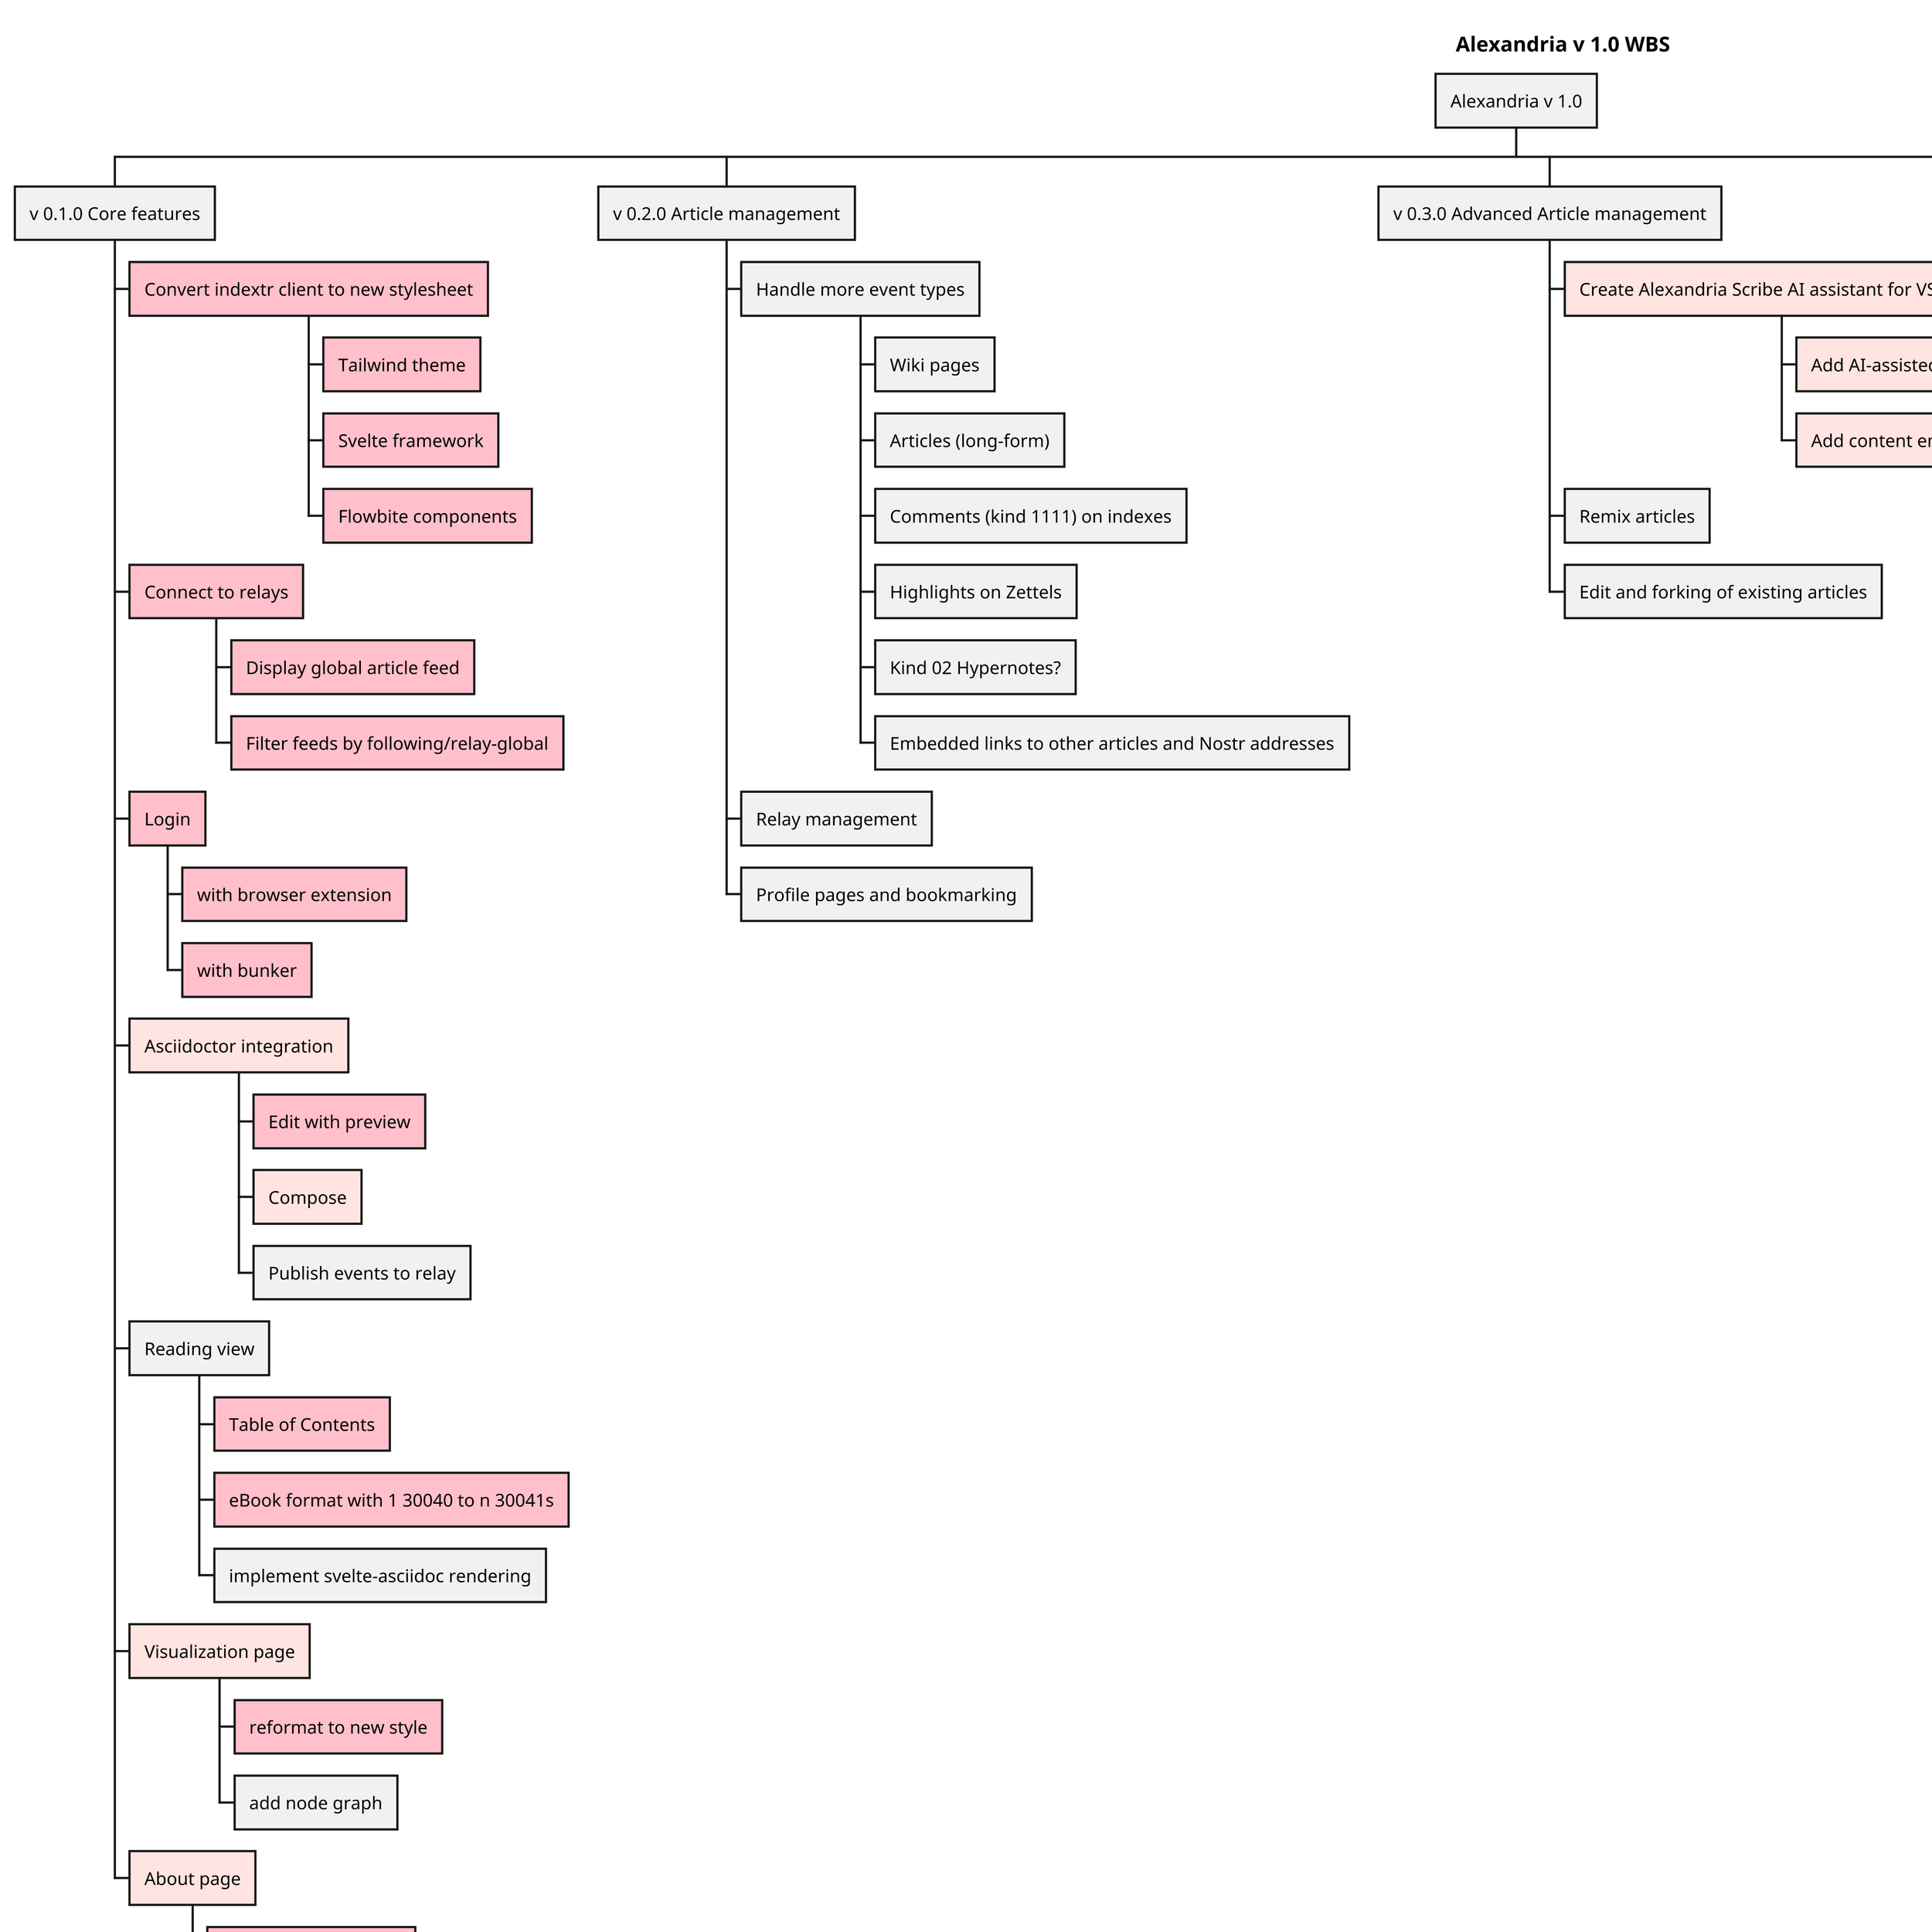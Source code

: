 @startwbs Alexandria_v1.0_WBS

<style>
wbsDiagram {
  .pink {
      BackgroundColor pink
  }
    .lightpink {
      BackgroundColor MistyRose
  }
}
</style>

skinparam dpi 300
title Alexandria v 1.0 WBS

* Alexandria v 1.0
** v 0.1.0 Core features
*** Convert indextr client to new stylesheet <<pink>>
**** Tailwind theme <<pink>>
**** Svelte framework <<pink>>
**** Flowbite components <<pink>>
*** Connect to relays <<pink>>
**** Display global article feed <<pink>>
**** Filter feeds by following/relay-global <<pink>>
*** Login <<pink>>
**** with browser extension <<pink>>
**** with bunker <<pink>>
*** Asciidoctor integration <<lightpink>>
**** Edit with preview <<pink>>
**** Compose <<lightpink>>
**** Publish events to relay
*** Reading view
**** Table of Contents <<pink>>
**** eBook format with 1 30040 to n 30041s <<pink>>
**** implement svelte-asciidoc rendering
*** Visualization page <<lightpink>>
**** reformat to new style <<pink>>
**** add node graph
*** About page <<lightpink>>
**** reformat to new style <<pink>>
** v 0.2.0 Article management
*** Handle more event types
**** Wiki pages
**** Articles (long-form)
**** Comments (kind 1111) on indexes
**** Highlights on Zettels
**** Kind 02 Hypernotes?
**** Embedded links to other articles and Nostr addresses
*** Relay management
*** Profile pages and bookmarking
** v 0.3.0 Advanced Article management
*** Create Alexandria Scribe AI assistant for VS Code <<lightpink>>
**** Add AI-assisted zettel generation and posting <<lightpink>>
**** Add content embeddings to posted zettels <<lightpink>>
*** Remix articles
*** Edit and forking of existing articles
** v 0.4.0 Reconstruction
*** Move from NDK to Aedile
*** ePaper app
*** Biblestr customization
**** Bible internal links
**** Preselection of favorite translations
**** Custom design
** v 0.5.0 Socializing
*** Communities and groups
*** Scheduled reads
*** Book clubs and Meet-the-author
*** Smart recommended reads
*** Teleconference with chat

@endwbs
